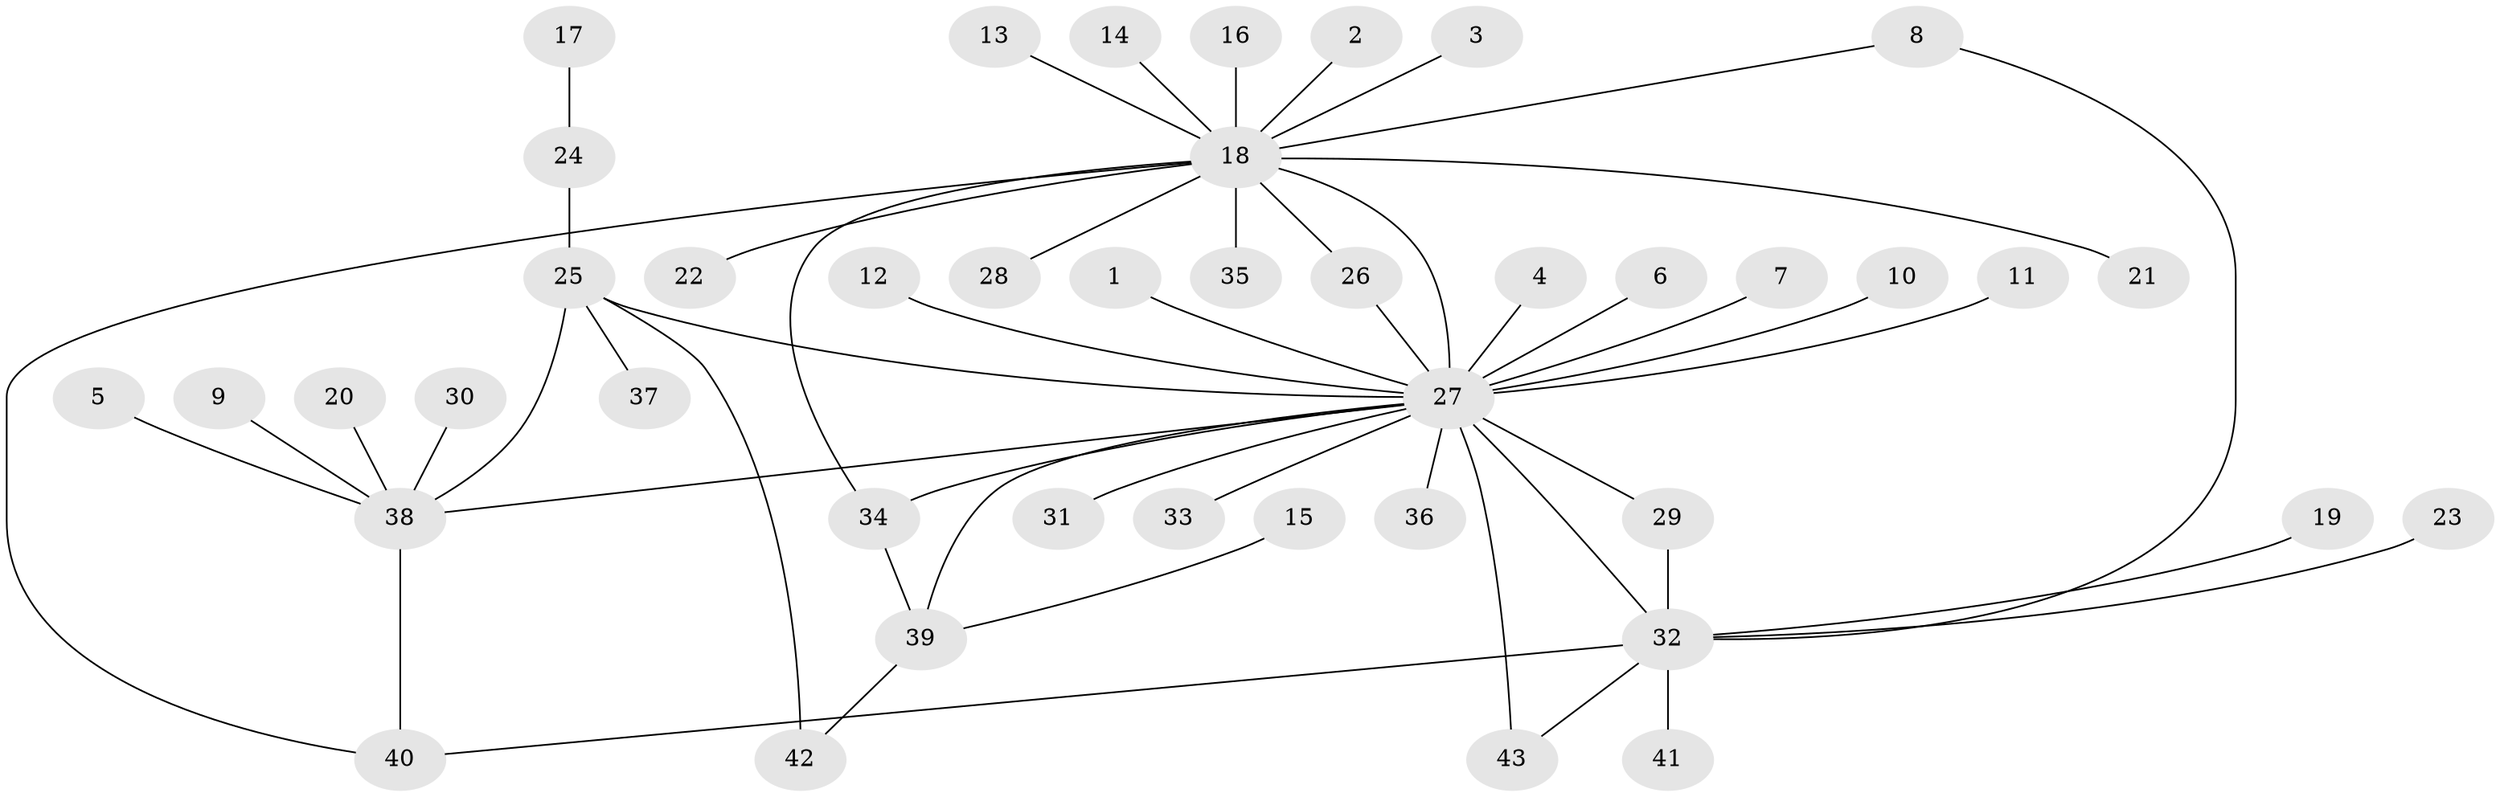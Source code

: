 // original degree distribution, {1: 0.6019417475728155, 24: 0.009708737864077669, 2: 0.18446601941747573, 11: 0.019417475728155338, 3: 0.0970873786407767, 4: 0.04854368932038835, 17: 0.009708737864077669, 6: 0.019417475728155338, 7: 0.009708737864077669}
// Generated by graph-tools (version 1.1) at 2025/36/03/04/25 23:36:47]
// undirected, 43 vertices, 52 edges
graph export_dot {
  node [color=gray90,style=filled];
  1;
  2;
  3;
  4;
  5;
  6;
  7;
  8;
  9;
  10;
  11;
  12;
  13;
  14;
  15;
  16;
  17;
  18;
  19;
  20;
  21;
  22;
  23;
  24;
  25;
  26;
  27;
  28;
  29;
  30;
  31;
  32;
  33;
  34;
  35;
  36;
  37;
  38;
  39;
  40;
  41;
  42;
  43;
  1 -- 27 [weight=1.0];
  2 -- 18 [weight=1.0];
  3 -- 18 [weight=1.0];
  4 -- 27 [weight=1.0];
  5 -- 38 [weight=1.0];
  6 -- 27 [weight=1.0];
  7 -- 27 [weight=1.0];
  8 -- 18 [weight=1.0];
  8 -- 32 [weight=1.0];
  9 -- 38 [weight=1.0];
  10 -- 27 [weight=1.0];
  11 -- 27 [weight=1.0];
  12 -- 27 [weight=1.0];
  13 -- 18 [weight=1.0];
  14 -- 18 [weight=1.0];
  15 -- 39 [weight=1.0];
  16 -- 18 [weight=1.0];
  17 -- 24 [weight=1.0];
  18 -- 21 [weight=1.0];
  18 -- 22 [weight=1.0];
  18 -- 26 [weight=1.0];
  18 -- 27 [weight=1.0];
  18 -- 28 [weight=1.0];
  18 -- 34 [weight=1.0];
  18 -- 35 [weight=1.0];
  18 -- 40 [weight=1.0];
  19 -- 32 [weight=1.0];
  20 -- 38 [weight=1.0];
  23 -- 32 [weight=1.0];
  24 -- 25 [weight=2.0];
  25 -- 27 [weight=1.0];
  25 -- 37 [weight=1.0];
  25 -- 38 [weight=1.0];
  25 -- 42 [weight=1.0];
  26 -- 27 [weight=1.0];
  27 -- 29 [weight=2.0];
  27 -- 31 [weight=1.0];
  27 -- 32 [weight=1.0];
  27 -- 33 [weight=1.0];
  27 -- 34 [weight=1.0];
  27 -- 36 [weight=1.0];
  27 -- 38 [weight=1.0];
  27 -- 39 [weight=1.0];
  27 -- 43 [weight=2.0];
  29 -- 32 [weight=1.0];
  30 -- 38 [weight=1.0];
  32 -- 40 [weight=1.0];
  32 -- 41 [weight=1.0];
  32 -- 43 [weight=1.0];
  34 -- 39 [weight=1.0];
  38 -- 40 [weight=2.0];
  39 -- 42 [weight=1.0];
}
